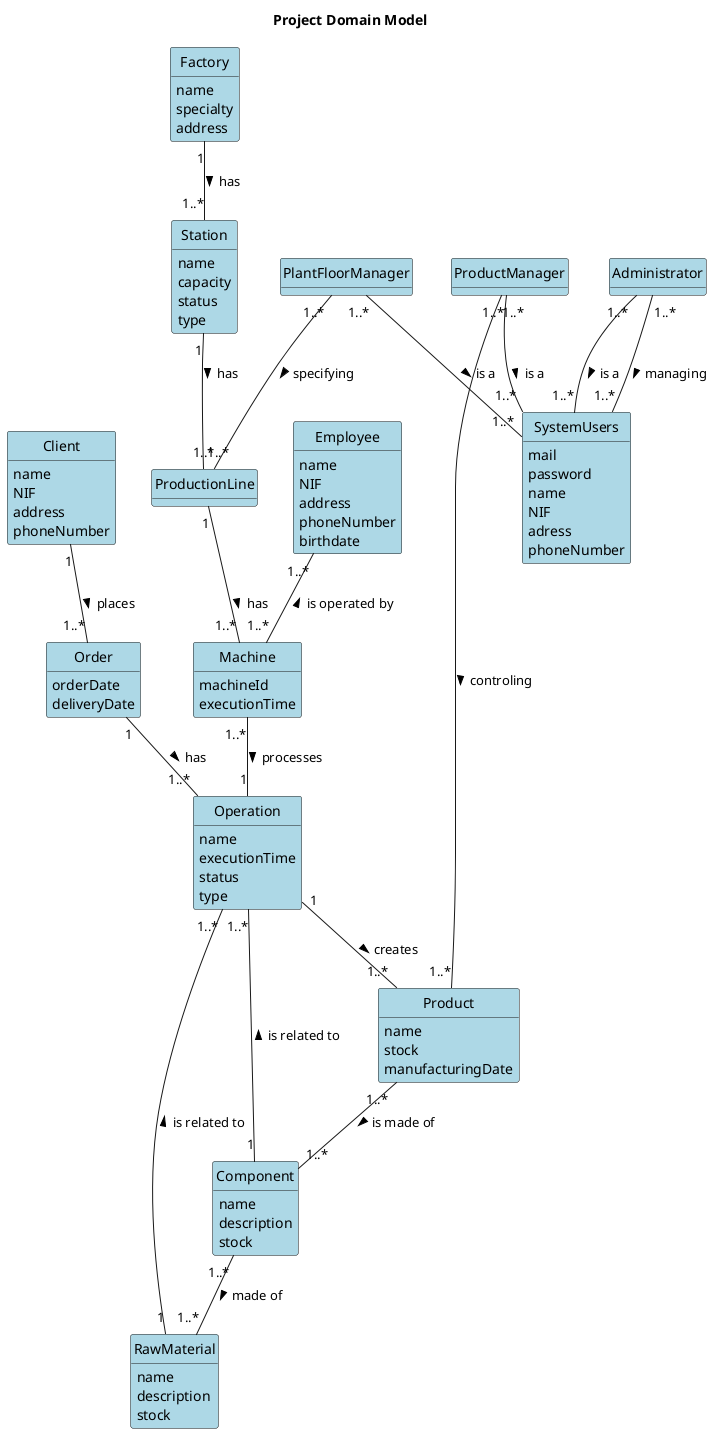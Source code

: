 @startuml
skinparam classBackgroundColor #ADD8E6
skinparam packageStyle rectangle
skinparam shadowing false
skinparam classAttributeIconSize 0
hide circle
hide methods
'left to right direction

title Project Domain Model

class ProductionLine{

}
class Administrator{

}
class SystemUsers{
    mail
    password
    name
    NIF
    adress
    phoneNumber
}
class PlantFloorManager{

}
class ProductManager{

}

class RawMaterial {
    name
    description
    stock
}

class Product {
    name
    stock
    manufacturingDate
}

class Component {
    name
    description
    stock
}

class Machine {
    machineId
    executionTime
}

class Employee {
    name
    NIF
    address
    phoneNumber
    birthdate
}

class Operation {
    name
    executionTime
    status
    type
}

class Station {
    name
    capacity
    status
    type
}

class Factory {
    name
    specialty
    address
}

class Order {
    product(s)
    orderDate
    deliveryDate
}

class Client {
    name
    NIF
    address
    phoneNumber
}

Administrator"1..*" -- "1..*" SystemUsers: is a >
ProductManager"1..*" -- "1..*" SystemUsers: is a >
PlantFloorManager"1..*" -- "1..*" SystemUsers: is a >
Administrator"1..*" -- "1..*" SystemUsers: managing >
PlantFloorManager"1..*" -- "1..*" ProductionLine: specifying >
ProductionLine "1" -- "1..*" Machine: has >
ProductManager "1..*" -- "1..*" Product: controling >
Component "1..*" -- "1..*" RawMaterial: made of >
Product "1..*" -- "1..*" Component : is made of >
Component "1" -- "1..*" Operation : is related to >
RawMaterial "1" -- "1..*" Operation : is related to >
Operation "1" -- "1..*" Product : creates >
Order "1" -- "1..*" Operation : has >
'assumindo que não existem encomendas iguais
Client "1" -- "1..*" Order : places >
Machine "1..*" -- "1" Operation : processes >
Employee "1..*" -- "1..*" Machine : is operated by <
Station "1" -- "1..*" ProductionLine : has >
Factory "1" -- "1..*" Station : has >

@enduml
